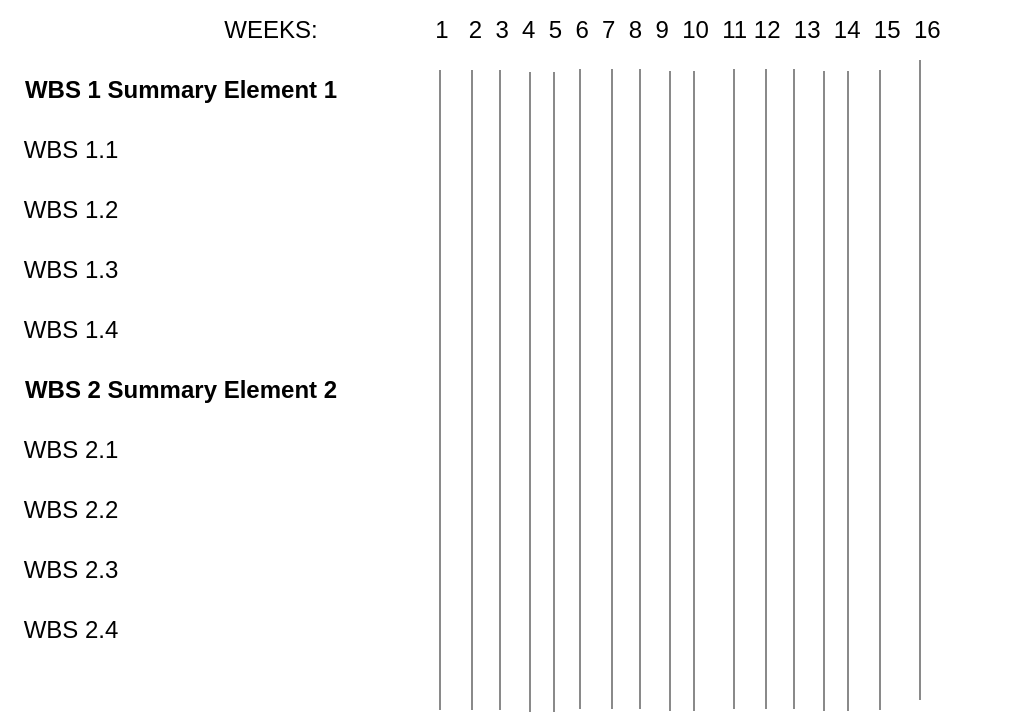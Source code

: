 <mxfile version="21.1.2" type="device">
  <diagram name="Page-1" id="7CwHxx1alk3cKGe2ioqd">
    <mxGraphModel dx="977" dy="564" grid="1" gridSize="10" guides="1" tooltips="1" connect="1" arrows="1" fold="1" page="1" pageScale="1" pageWidth="850" pageHeight="1100" math="0" shadow="0">
      <root>
        <mxCell id="0" />
        <mxCell id="1" parent="0" />
        <mxCell id="pX23azcT-TvkSyR6TMsu-1" value="&lt;b&gt;WBS 1 Summary Element 1&lt;/b&gt;" style="text;html=1;align=center;verticalAlign=middle;resizable=0;points=[];autosize=1;strokeColor=none;fillColor=none;" vertex="1" parent="1">
          <mxGeometry y="40" width="180" height="30" as="geometry" />
        </mxCell>
        <mxCell id="pX23azcT-TvkSyR6TMsu-2" value="WBS 1.1" style="text;html=1;align=center;verticalAlign=middle;resizable=0;points=[];autosize=1;strokeColor=none;fillColor=none;" vertex="1" parent="1">
          <mxGeometry y="70" width="70" height="30" as="geometry" />
        </mxCell>
        <mxCell id="pX23azcT-TvkSyR6TMsu-3" value="WBS 1.2" style="text;html=1;align=center;verticalAlign=middle;resizable=0;points=[];autosize=1;strokeColor=none;fillColor=none;" vertex="1" parent="1">
          <mxGeometry y="100" width="70" height="30" as="geometry" />
        </mxCell>
        <mxCell id="pX23azcT-TvkSyR6TMsu-4" value="WBS 1.3" style="text;html=1;align=center;verticalAlign=middle;resizable=0;points=[];autosize=1;strokeColor=none;fillColor=none;" vertex="1" parent="1">
          <mxGeometry y="130" width="70" height="30" as="geometry" />
        </mxCell>
        <mxCell id="pX23azcT-TvkSyR6TMsu-5" value="WBS 1.4" style="text;html=1;align=center;verticalAlign=middle;resizable=0;points=[];autosize=1;strokeColor=none;fillColor=none;" vertex="1" parent="1">
          <mxGeometry y="160" width="70" height="30" as="geometry" />
        </mxCell>
        <mxCell id="pX23azcT-TvkSyR6TMsu-6" value="&lt;b&gt;WBS 2 Summary Element 2&lt;/b&gt;" style="text;html=1;align=center;verticalAlign=middle;resizable=0;points=[];autosize=1;strokeColor=none;fillColor=none;" vertex="1" parent="1">
          <mxGeometry y="190" width="180" height="30" as="geometry" />
        </mxCell>
        <mxCell id="pX23azcT-TvkSyR6TMsu-7" value="WBS 2.1" style="text;html=1;align=center;verticalAlign=middle;resizable=0;points=[];autosize=1;strokeColor=none;fillColor=none;" vertex="1" parent="1">
          <mxGeometry y="220" width="70" height="30" as="geometry" />
        </mxCell>
        <mxCell id="pX23azcT-TvkSyR6TMsu-8" value="WBS 2.2" style="text;html=1;align=center;verticalAlign=middle;resizable=0;points=[];autosize=1;strokeColor=none;fillColor=none;" vertex="1" parent="1">
          <mxGeometry y="250" width="70" height="30" as="geometry" />
        </mxCell>
        <mxCell id="pX23azcT-TvkSyR6TMsu-9" value="WBS 2.3" style="text;html=1;align=center;verticalAlign=middle;resizable=0;points=[];autosize=1;strokeColor=none;fillColor=none;" vertex="1" parent="1">
          <mxGeometry y="280" width="70" height="30" as="geometry" />
        </mxCell>
        <mxCell id="pX23azcT-TvkSyR6TMsu-10" value="WBS 2.4" style="text;html=1;align=center;verticalAlign=middle;resizable=0;points=[];autosize=1;strokeColor=none;fillColor=none;" vertex="1" parent="1">
          <mxGeometry y="310" width="70" height="30" as="geometry" />
        </mxCell>
        <mxCell id="pX23azcT-TvkSyR6TMsu-11" value="WEEKS:" style="text;html=1;align=center;verticalAlign=middle;resizable=0;points=[];autosize=1;strokeColor=none;fillColor=none;" vertex="1" parent="1">
          <mxGeometry x="100" y="10" width="70" height="30" as="geometry" />
        </mxCell>
        <mxCell id="pX23azcT-TvkSyR6TMsu-13" value="1&amp;nbsp; &amp;nbsp;2&amp;nbsp; 3&amp;nbsp; 4&amp;nbsp; 5&amp;nbsp; 6&amp;nbsp; 7&amp;nbsp; 8&amp;nbsp; 9&amp;nbsp; 10&amp;nbsp; 11 12&amp;nbsp; 13&amp;nbsp; 14&amp;nbsp; 15&amp;nbsp; 16" style="text;html=1;strokeColor=none;fillColor=none;align=center;verticalAlign=middle;whiteSpace=wrap;rounded=0;" vertex="1" parent="1">
          <mxGeometry x="184" y="10" width="320" height="30" as="geometry" />
        </mxCell>
        <mxCell id="pX23azcT-TvkSyR6TMsu-14" value="" style="endArrow=none;html=1;rounded=0;strokeColor=#8A8A8A;" edge="1" parent="1">
          <mxGeometry width="50" height="50" relative="1" as="geometry">
            <mxPoint x="220" y="365" as="sourcePoint" />
            <mxPoint x="220" y="45" as="targetPoint" />
          </mxGeometry>
        </mxCell>
        <mxCell id="pX23azcT-TvkSyR6TMsu-15" value="" style="endArrow=none;html=1;rounded=0;strokeColor=#8A8A8A;" edge="1" parent="1">
          <mxGeometry width="50" height="50" relative="1" as="geometry">
            <mxPoint x="236" y="365" as="sourcePoint" />
            <mxPoint x="236" y="45" as="targetPoint" />
          </mxGeometry>
        </mxCell>
        <mxCell id="pX23azcT-TvkSyR6TMsu-16" value="" style="endArrow=none;html=1;rounded=0;strokeColor=#8A8A8A;" edge="1" parent="1">
          <mxGeometry width="50" height="50" relative="1" as="geometry">
            <mxPoint x="250" y="365" as="sourcePoint" />
            <mxPoint x="250" y="45" as="targetPoint" />
          </mxGeometry>
        </mxCell>
        <mxCell id="pX23azcT-TvkSyR6TMsu-17" value="" style="endArrow=none;html=1;rounded=0;strokeColor=#8A8A8A;" edge="1" parent="1">
          <mxGeometry width="50" height="50" relative="1" as="geometry">
            <mxPoint x="265" y="366" as="sourcePoint" />
            <mxPoint x="265" y="46" as="targetPoint" />
          </mxGeometry>
        </mxCell>
        <mxCell id="pX23azcT-TvkSyR6TMsu-18" value="" style="endArrow=none;html=1;rounded=0;strokeColor=#8A8A8A;" edge="1" parent="1">
          <mxGeometry width="50" height="50" relative="1" as="geometry">
            <mxPoint x="277" y="366" as="sourcePoint" />
            <mxPoint x="277" y="46" as="targetPoint" />
          </mxGeometry>
        </mxCell>
        <mxCell id="pX23azcT-TvkSyR6TMsu-20" value="" style="endArrow=none;html=1;rounded=0;strokeColor=#8A8A8A;" edge="1" parent="1">
          <mxGeometry width="50" height="50" relative="1" as="geometry">
            <mxPoint x="290" y="364.5" as="sourcePoint" />
            <mxPoint x="290" y="44.5" as="targetPoint" />
          </mxGeometry>
        </mxCell>
        <mxCell id="pX23azcT-TvkSyR6TMsu-21" value="" style="endArrow=none;html=1;rounded=0;strokeColor=#8A8A8A;" edge="1" parent="1">
          <mxGeometry width="50" height="50" relative="1" as="geometry">
            <mxPoint x="306" y="364.5" as="sourcePoint" />
            <mxPoint x="306" y="44.5" as="targetPoint" />
          </mxGeometry>
        </mxCell>
        <mxCell id="pX23azcT-TvkSyR6TMsu-22" value="" style="endArrow=none;html=1;rounded=0;strokeColor=#8A8A8A;" edge="1" parent="1">
          <mxGeometry width="50" height="50" relative="1" as="geometry">
            <mxPoint x="320" y="364.5" as="sourcePoint" />
            <mxPoint x="320" y="44.5" as="targetPoint" />
          </mxGeometry>
        </mxCell>
        <mxCell id="pX23azcT-TvkSyR6TMsu-23" value="" style="endArrow=none;html=1;rounded=0;strokeColor=#8A8A8A;" edge="1" parent="1">
          <mxGeometry width="50" height="50" relative="1" as="geometry">
            <mxPoint x="335" y="365.5" as="sourcePoint" />
            <mxPoint x="335" y="45.5" as="targetPoint" />
          </mxGeometry>
        </mxCell>
        <mxCell id="pX23azcT-TvkSyR6TMsu-24" value="" style="endArrow=none;html=1;rounded=0;strokeColor=#8A8A8A;" edge="1" parent="1">
          <mxGeometry width="50" height="50" relative="1" as="geometry">
            <mxPoint x="347" y="365.5" as="sourcePoint" />
            <mxPoint x="347" y="45.5" as="targetPoint" />
          </mxGeometry>
        </mxCell>
        <mxCell id="pX23azcT-TvkSyR6TMsu-25" value="" style="endArrow=none;html=1;rounded=0;strokeColor=#8A8A8A;" edge="1" parent="1">
          <mxGeometry width="50" height="50" relative="1" as="geometry">
            <mxPoint x="367" y="364.5" as="sourcePoint" />
            <mxPoint x="367" y="44.5" as="targetPoint" />
          </mxGeometry>
        </mxCell>
        <mxCell id="pX23azcT-TvkSyR6TMsu-26" value="" style="endArrow=none;html=1;rounded=0;strokeColor=#8A8A8A;" edge="1" parent="1">
          <mxGeometry width="50" height="50" relative="1" as="geometry">
            <mxPoint x="383" y="364.5" as="sourcePoint" />
            <mxPoint x="383" y="44.5" as="targetPoint" />
          </mxGeometry>
        </mxCell>
        <mxCell id="pX23azcT-TvkSyR6TMsu-27" value="" style="endArrow=none;html=1;rounded=0;strokeColor=#8A8A8A;" edge="1" parent="1">
          <mxGeometry width="50" height="50" relative="1" as="geometry">
            <mxPoint x="397" y="364.5" as="sourcePoint" />
            <mxPoint x="397" y="44.5" as="targetPoint" />
          </mxGeometry>
        </mxCell>
        <mxCell id="pX23azcT-TvkSyR6TMsu-28" value="" style="endArrow=none;html=1;rounded=0;strokeColor=#8A8A8A;" edge="1" parent="1">
          <mxGeometry width="50" height="50" relative="1" as="geometry">
            <mxPoint x="412" y="365.5" as="sourcePoint" />
            <mxPoint x="412" y="45.5" as="targetPoint" />
          </mxGeometry>
        </mxCell>
        <mxCell id="pX23azcT-TvkSyR6TMsu-29" value="" style="endArrow=none;html=1;rounded=0;strokeColor=#8A8A8A;" edge="1" parent="1">
          <mxGeometry width="50" height="50" relative="1" as="geometry">
            <mxPoint x="424" y="365.5" as="sourcePoint" />
            <mxPoint x="424" y="45.5" as="targetPoint" />
          </mxGeometry>
        </mxCell>
        <mxCell id="pX23azcT-TvkSyR6TMsu-30" value="" style="endArrow=none;html=1;rounded=0;strokeColor=#8A8A8A;" edge="1" parent="1">
          <mxGeometry width="50" height="50" relative="1" as="geometry">
            <mxPoint x="440" y="365" as="sourcePoint" />
            <mxPoint x="440" y="45" as="targetPoint" />
          </mxGeometry>
        </mxCell>
        <mxCell id="pX23azcT-TvkSyR6TMsu-31" value="" style="endArrow=none;html=1;rounded=0;strokeColor=#8A8A8A;" edge="1" parent="1">
          <mxGeometry width="50" height="50" relative="1" as="geometry">
            <mxPoint x="460" y="360" as="sourcePoint" />
            <mxPoint x="460" y="40" as="targetPoint" />
          </mxGeometry>
        </mxCell>
      </root>
    </mxGraphModel>
  </diagram>
</mxfile>
